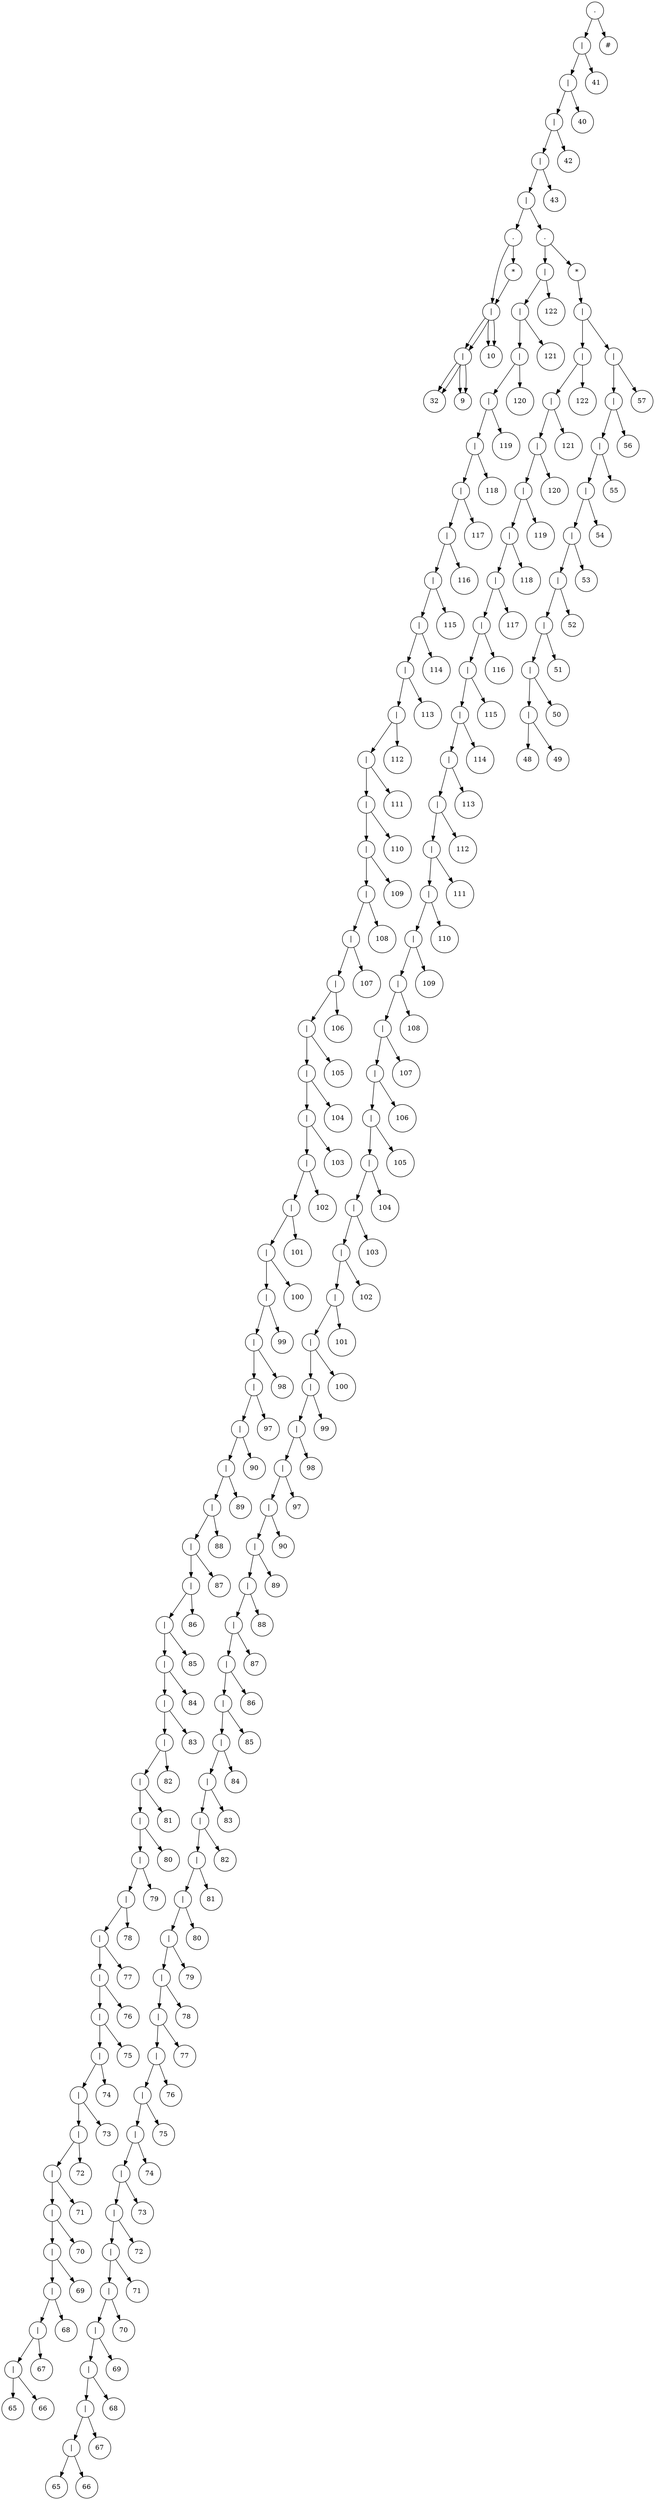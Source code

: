 // resultado
digraph "results/treeDFADirect" {
	graph [rankdir=TB]
	2954390194112 [label="." shape=circle]
	2954390194016 [label="|" shape=circle]
	2954390193920 [label="|" shape=circle]
	2954390193824 [label="|" shape=circle]
	2954390193728 [label="|" shape=circle]
	2954390193632 [label="|" shape=circle]
	2954390002304 [label="." shape=circle]
	2954390002256 [label="|" shape=circle]
	2954390002160 [label="|" shape=circle]
	2954390002064 [label=32 shape=circle]
	2954390002160 -> 2954390002064
	2954390002112 [label=9 shape=circle]
	2954390002160 -> 2954390002112
	2954390002256 -> 2954390002160
	2954390002208 [label=10 shape=circle]
	2954390002256 -> 2954390002208
	2954390002304 -> 2954390002256
	2954390002352 [label="*" shape=circle]
	2954390002256 [label="|" shape=circle]
	2954390002160 [label="|" shape=circle]
	2954390002064 [label=32 shape=circle]
	2954390002160 -> 2954390002064
	2954390002112 [label=9 shape=circle]
	2954390002160 -> 2954390002112
	2954390002256 -> 2954390002160
	2954390002208 [label=10 shape=circle]
	2954390002256 -> 2954390002208
	2954390002352 -> 2954390002256
	2954390002304 -> 2954390002352
	2954390193632 -> 2954390002304
	2954390193584 [label="." shape=circle]
	2954390007296 [label="|" shape=circle]
	2954390007200 [label="|" shape=circle]
	2954390007104 [label="|" shape=circle]
	2954390007008 [label="|" shape=circle]
	2954390006912 [label="|" shape=circle]
	2954390006816 [label="|" shape=circle]
	2954390006720 [label="|" shape=circle]
	2954390006624 [label="|" shape=circle]
	2954390006528 [label="|" shape=circle]
	2954390006432 [label="|" shape=circle]
	2954390006336 [label="|" shape=circle]
	2954390006240 [label="|" shape=circle]
	2954390006144 [label="|" shape=circle]
	2954390006048 [label="|" shape=circle]
	2954390005952 [label="|" shape=circle]
	2954390005856 [label="|" shape=circle]
	2954390005760 [label="|" shape=circle]
	2954390005664 [label="|" shape=circle]
	2954390005568 [label="|" shape=circle]
	2954390005472 [label="|" shape=circle]
	2954390005376 [label="|" shape=circle]
	2954390005280 [label="|" shape=circle]
	2954390005184 [label="|" shape=circle]
	2954390005088 [label="|" shape=circle]
	2954390004992 [label="|" shape=circle]
	2954390004896 [label="|" shape=circle]
	2954390004800 [label="|" shape=circle]
	2954390004704 [label="|" shape=circle]
	2954390004608 [label="|" shape=circle]
	2954390004512 [label="|" shape=circle]
	2954390004416 [label="|" shape=circle]
	2954390004320 [label="|" shape=circle]
	2954390004224 [label="|" shape=circle]
	2954390004128 [label="|" shape=circle]
	2954390004032 [label="|" shape=circle]
	2954390003936 [label="|" shape=circle]
	2954390003840 [label="|" shape=circle]
	2954390003744 [label="|" shape=circle]
	2954390003648 [label="|" shape=circle]
	2954390003552 [label="|" shape=circle]
	2954390003456 [label="|" shape=circle]
	2954390003360 [label="|" shape=circle]
	2954390003264 [label="|" shape=circle]
	2954390003168 [label="|" shape=circle]
	2954390003072 [label="|" shape=circle]
	2954390002976 [label="|" shape=circle]
	2954390002880 [label="|" shape=circle]
	2954390002784 [label="|" shape=circle]
	2954390002688 [label="|" shape=circle]
	2954390002592 [label="|" shape=circle]
	2954390002496 [label="|" shape=circle]
	2954390002400 [label=65 shape=circle]
	2954390002496 -> 2954390002400
	2954390002448 [label=66 shape=circle]
	2954390002496 -> 2954390002448
	2954390002592 -> 2954390002496
	2954390002544 [label=67 shape=circle]
	2954390002592 -> 2954390002544
	2954390002688 -> 2954390002592
	2954390002640 [label=68 shape=circle]
	2954390002688 -> 2954390002640
	2954390002784 -> 2954390002688
	2954390002736 [label=69 shape=circle]
	2954390002784 -> 2954390002736
	2954390002880 -> 2954390002784
	2954390002832 [label=70 shape=circle]
	2954390002880 -> 2954390002832
	2954390002976 -> 2954390002880
	2954390002928 [label=71 shape=circle]
	2954390002976 -> 2954390002928
	2954390003072 -> 2954390002976
	2954390003024 [label=72 shape=circle]
	2954390003072 -> 2954390003024
	2954390003168 -> 2954390003072
	2954390003120 [label=73 shape=circle]
	2954390003168 -> 2954390003120
	2954390003264 -> 2954390003168
	2954390003216 [label=74 shape=circle]
	2954390003264 -> 2954390003216
	2954390003360 -> 2954390003264
	2954390003312 [label=75 shape=circle]
	2954390003360 -> 2954390003312
	2954390003456 -> 2954390003360
	2954390003408 [label=76 shape=circle]
	2954390003456 -> 2954390003408
	2954390003552 -> 2954390003456
	2954390003504 [label=77 shape=circle]
	2954390003552 -> 2954390003504
	2954390003648 -> 2954390003552
	2954390003600 [label=78 shape=circle]
	2954390003648 -> 2954390003600
	2954390003744 -> 2954390003648
	2954390003696 [label=79 shape=circle]
	2954390003744 -> 2954390003696
	2954390003840 -> 2954390003744
	2954390003792 [label=80 shape=circle]
	2954390003840 -> 2954390003792
	2954390003936 -> 2954390003840
	2954390003888 [label=81 shape=circle]
	2954390003936 -> 2954390003888
	2954390004032 -> 2954390003936
	2954390003984 [label=82 shape=circle]
	2954390004032 -> 2954390003984
	2954390004128 -> 2954390004032
	2954390004080 [label=83 shape=circle]
	2954390004128 -> 2954390004080
	2954390004224 -> 2954390004128
	2954390004176 [label=84 shape=circle]
	2954390004224 -> 2954390004176
	2954390004320 -> 2954390004224
	2954390004272 [label=85 shape=circle]
	2954390004320 -> 2954390004272
	2954390004416 -> 2954390004320
	2954390004368 [label=86 shape=circle]
	2954390004416 -> 2954390004368
	2954390004512 -> 2954390004416
	2954390004464 [label=87 shape=circle]
	2954390004512 -> 2954390004464
	2954390004608 -> 2954390004512
	2954390004560 [label=88 shape=circle]
	2954390004608 -> 2954390004560
	2954390004704 -> 2954390004608
	2954390004656 [label=89 shape=circle]
	2954390004704 -> 2954390004656
	2954390004800 -> 2954390004704
	2954390004752 [label=90 shape=circle]
	2954390004800 -> 2954390004752
	2954390004896 -> 2954390004800
	2954390004848 [label=97 shape=circle]
	2954390004896 -> 2954390004848
	2954390004992 -> 2954390004896
	2954390004944 [label=98 shape=circle]
	2954390004992 -> 2954390004944
	2954390005088 -> 2954390004992
	2954390005040 [label=99 shape=circle]
	2954390005088 -> 2954390005040
	2954390005184 -> 2954390005088
	2954390005136 [label=100 shape=circle]
	2954390005184 -> 2954390005136
	2954390005280 -> 2954390005184
	2954390005232 [label=101 shape=circle]
	2954390005280 -> 2954390005232
	2954390005376 -> 2954390005280
	2954390005328 [label=102 shape=circle]
	2954390005376 -> 2954390005328
	2954390005472 -> 2954390005376
	2954390005424 [label=103 shape=circle]
	2954390005472 -> 2954390005424
	2954390005568 -> 2954390005472
	2954390005520 [label=104 shape=circle]
	2954390005568 -> 2954390005520
	2954390005664 -> 2954390005568
	2954390005616 [label=105 shape=circle]
	2954390005664 -> 2954390005616
	2954390005760 -> 2954390005664
	2954390005712 [label=106 shape=circle]
	2954390005760 -> 2954390005712
	2954390005856 -> 2954390005760
	2954390005808 [label=107 shape=circle]
	2954390005856 -> 2954390005808
	2954390005952 -> 2954390005856
	2954390005904 [label=108 shape=circle]
	2954390005952 -> 2954390005904
	2954390006048 -> 2954390005952
	2954390006000 [label=109 shape=circle]
	2954390006048 -> 2954390006000
	2954390006144 -> 2954390006048
	2954390006096 [label=110 shape=circle]
	2954390006144 -> 2954390006096
	2954390006240 -> 2954390006144
	2954390006192 [label=111 shape=circle]
	2954390006240 -> 2954390006192
	2954390006336 -> 2954390006240
	2954390006288 [label=112 shape=circle]
	2954390006336 -> 2954390006288
	2954390006432 -> 2954390006336
	2954390006384 [label=113 shape=circle]
	2954390006432 -> 2954390006384
	2954390006528 -> 2954390006432
	2954390006480 [label=114 shape=circle]
	2954390006528 -> 2954390006480
	2954390006624 -> 2954390006528
	2954390006576 [label=115 shape=circle]
	2954390006624 -> 2954390006576
	2954390006720 -> 2954390006624
	2954390006672 [label=116 shape=circle]
	2954390006720 -> 2954390006672
	2954390006816 -> 2954390006720
	2954390006768 [label=117 shape=circle]
	2954390006816 -> 2954390006768
	2954390006912 -> 2954390006816
	2954390006864 [label=118 shape=circle]
	2954390006912 -> 2954390006864
	2954390007008 -> 2954390006912
	2954390006960 [label=119 shape=circle]
	2954390007008 -> 2954390006960
	2954390007104 -> 2954390007008
	2954390007056 [label=120 shape=circle]
	2954390007104 -> 2954390007056
	2954390007200 -> 2954390007104
	2954390007152 [label=121 shape=circle]
	2954390007200 -> 2954390007152
	2954390007296 -> 2954390007200
	2954390007248 [label=122 shape=circle]
	2954390007296 -> 2954390007248
	2954390193584 -> 2954390007296
	2954390193536 [label="*" shape=circle]
	2954390193488 [label="|" shape=circle]
	2954390192528 [label="|" shape=circle]
	2954390192432 [label="|" shape=circle]
	2954390192336 [label="|" shape=circle]
	2954390192240 [label="|" shape=circle]
	2954390011856 [label="|" shape=circle]
	2954390011760 [label="|" shape=circle]
	2954390011664 [label="|" shape=circle]
	2954390011568 [label="|" shape=circle]
	2954390011472 [label="|" shape=circle]
	2954390011376 [label="|" shape=circle]
	2954390011280 [label="|" shape=circle]
	2954390011184 [label="|" shape=circle]
	2954390011088 [label="|" shape=circle]
	2954390010992 [label="|" shape=circle]
	2954390010896 [label="|" shape=circle]
	2954390010800 [label="|" shape=circle]
	2954390010704 [label="|" shape=circle]
	2954390010608 [label="|" shape=circle]
	2954390010512 [label="|" shape=circle]
	2954390010416 [label="|" shape=circle]
	2954390010320 [label="|" shape=circle]
	2954390010224 [label="|" shape=circle]
	2954390010128 [label="|" shape=circle]
	2954390010032 [label="|" shape=circle]
	2954390009936 [label="|" shape=circle]
	2954390009840 [label="|" shape=circle]
	2954390009744 [label="|" shape=circle]
	2954390009648 [label="|" shape=circle]
	2954390009552 [label="|" shape=circle]
	2954390009456 [label="|" shape=circle]
	2954390009360 [label="|" shape=circle]
	2954390009264 [label="|" shape=circle]
	2954390009168 [label="|" shape=circle]
	2954390009072 [label="|" shape=circle]
	2954390008976 [label="|" shape=circle]
	2954390008880 [label="|" shape=circle]
	2954390008784 [label="|" shape=circle]
	2954390008688 [label="|" shape=circle]
	2954390008592 [label="|" shape=circle]
	2954390008496 [label="|" shape=circle]
	2954390008400 [label="|" shape=circle]
	2954390008304 [label="|" shape=circle]
	2954390008208 [label="|" shape=circle]
	2954390008112 [label="|" shape=circle]
	2954390008016 [label="|" shape=circle]
	2954390007920 [label="|" shape=circle]
	2954390007824 [label="|" shape=circle]
	2954390007728 [label="|" shape=circle]
	2954390007632 [label="|" shape=circle]
	2954390007536 [label="|" shape=circle]
	2954390007440 [label="|" shape=circle]
	2954390007344 [label=65 shape=circle]
	2954390007440 -> 2954390007344
	2954390007392 [label=66 shape=circle]
	2954390007440 -> 2954390007392
	2954390007536 -> 2954390007440
	2954390007488 [label=67 shape=circle]
	2954390007536 -> 2954390007488
	2954390007632 -> 2954390007536
	2954390007584 [label=68 shape=circle]
	2954390007632 -> 2954390007584
	2954390007728 -> 2954390007632
	2954390007680 [label=69 shape=circle]
	2954390007728 -> 2954390007680
	2954390007824 -> 2954390007728
	2954390007776 [label=70 shape=circle]
	2954390007824 -> 2954390007776
	2954390007920 -> 2954390007824
	2954390007872 [label=71 shape=circle]
	2954390007920 -> 2954390007872
	2954390008016 -> 2954390007920
	2954390007968 [label=72 shape=circle]
	2954390008016 -> 2954390007968
	2954390008112 -> 2954390008016
	2954390008064 [label=73 shape=circle]
	2954390008112 -> 2954390008064
	2954390008208 -> 2954390008112
	2954390008160 [label=74 shape=circle]
	2954390008208 -> 2954390008160
	2954390008304 -> 2954390008208
	2954390008256 [label=75 shape=circle]
	2954390008304 -> 2954390008256
	2954390008400 -> 2954390008304
	2954390008352 [label=76 shape=circle]
	2954390008400 -> 2954390008352
	2954390008496 -> 2954390008400
	2954390008448 [label=77 shape=circle]
	2954390008496 -> 2954390008448
	2954390008592 -> 2954390008496
	2954390008544 [label=78 shape=circle]
	2954390008592 -> 2954390008544
	2954390008688 -> 2954390008592
	2954390008640 [label=79 shape=circle]
	2954390008688 -> 2954390008640
	2954390008784 -> 2954390008688
	2954390008736 [label=80 shape=circle]
	2954390008784 -> 2954390008736
	2954390008880 -> 2954390008784
	2954390008832 [label=81 shape=circle]
	2954390008880 -> 2954390008832
	2954390008976 -> 2954390008880
	2954390008928 [label=82 shape=circle]
	2954390008976 -> 2954390008928
	2954390009072 -> 2954390008976
	2954390009024 [label=83 shape=circle]
	2954390009072 -> 2954390009024
	2954390009168 -> 2954390009072
	2954390009120 [label=84 shape=circle]
	2954390009168 -> 2954390009120
	2954390009264 -> 2954390009168
	2954390009216 [label=85 shape=circle]
	2954390009264 -> 2954390009216
	2954390009360 -> 2954390009264
	2954390009312 [label=86 shape=circle]
	2954390009360 -> 2954390009312
	2954390009456 -> 2954390009360
	2954390009408 [label=87 shape=circle]
	2954390009456 -> 2954390009408
	2954390009552 -> 2954390009456
	2954390009504 [label=88 shape=circle]
	2954390009552 -> 2954390009504
	2954390009648 -> 2954390009552
	2954390009600 [label=89 shape=circle]
	2954390009648 -> 2954390009600
	2954390009744 -> 2954390009648
	2954390009696 [label=90 shape=circle]
	2954390009744 -> 2954390009696
	2954390009840 -> 2954390009744
	2954390009792 [label=97 shape=circle]
	2954390009840 -> 2954390009792
	2954390009936 -> 2954390009840
	2954390009888 [label=98 shape=circle]
	2954390009936 -> 2954390009888
	2954390010032 -> 2954390009936
	2954390009984 [label=99 shape=circle]
	2954390010032 -> 2954390009984
	2954390010128 -> 2954390010032
	2954390010080 [label=100 shape=circle]
	2954390010128 -> 2954390010080
	2954390010224 -> 2954390010128
	2954390010176 [label=101 shape=circle]
	2954390010224 -> 2954390010176
	2954390010320 -> 2954390010224
	2954390010272 [label=102 shape=circle]
	2954390010320 -> 2954390010272
	2954390010416 -> 2954390010320
	2954390010368 [label=103 shape=circle]
	2954390010416 -> 2954390010368
	2954390010512 -> 2954390010416
	2954390010464 [label=104 shape=circle]
	2954390010512 -> 2954390010464
	2954390010608 -> 2954390010512
	2954390010560 [label=105 shape=circle]
	2954390010608 -> 2954390010560
	2954390010704 -> 2954390010608
	2954390010656 [label=106 shape=circle]
	2954390010704 -> 2954390010656
	2954390010800 -> 2954390010704
	2954390010752 [label=107 shape=circle]
	2954390010800 -> 2954390010752
	2954390010896 -> 2954390010800
	2954390010848 [label=108 shape=circle]
	2954390010896 -> 2954390010848
	2954390010992 -> 2954390010896
	2954390010944 [label=109 shape=circle]
	2954390010992 -> 2954390010944
	2954390011088 -> 2954390010992
	2954390011040 [label=110 shape=circle]
	2954390011088 -> 2954390011040
	2954390011184 -> 2954390011088
	2954390011136 [label=111 shape=circle]
	2954390011184 -> 2954390011136
	2954390011280 -> 2954390011184
	2954390011232 [label=112 shape=circle]
	2954390011280 -> 2954390011232
	2954390011376 -> 2954390011280
	2954390011328 [label=113 shape=circle]
	2954390011376 -> 2954390011328
	2954390011472 -> 2954390011376
	2954390011424 [label=114 shape=circle]
	2954390011472 -> 2954390011424
	2954390011568 -> 2954390011472
	2954390011520 [label=115 shape=circle]
	2954390011568 -> 2954390011520
	2954390011664 -> 2954390011568
	2954390011616 [label=116 shape=circle]
	2954390011664 -> 2954390011616
	2954390011760 -> 2954390011664
	2954390011712 [label=117 shape=circle]
	2954390011760 -> 2954390011712
	2954390011856 -> 2954390011760
	2954390011808 [label=118 shape=circle]
	2954390011856 -> 2954390011808
	2954390192240 -> 2954390011856
	2954390192192 [label=119 shape=circle]
	2954390192240 -> 2954390192192
	2954390192336 -> 2954390192240
	2954390192288 [label=120 shape=circle]
	2954390192336 -> 2954390192288
	2954390192432 -> 2954390192336
	2954390192384 [label=121 shape=circle]
	2954390192432 -> 2954390192384
	2954390192528 -> 2954390192432
	2954390192480 [label=122 shape=circle]
	2954390192528 -> 2954390192480
	2954390193488 -> 2954390192528
	2954390193440 [label="|" shape=circle]
	2954390193344 [label="|" shape=circle]
	2954390193248 [label="|" shape=circle]
	2954390193152 [label="|" shape=circle]
	2954390193056 [label="|" shape=circle]
	2954390192960 [label="|" shape=circle]
	2954390192864 [label="|" shape=circle]
	2954390192768 [label="|" shape=circle]
	2954390192672 [label="|" shape=circle]
	2954390192576 [label=48 shape=circle]
	2954390192672 -> 2954390192576
	2954390192624 [label=49 shape=circle]
	2954390192672 -> 2954390192624
	2954390192768 -> 2954390192672
	2954390192720 [label=50 shape=circle]
	2954390192768 -> 2954390192720
	2954390192864 -> 2954390192768
	2954390192816 [label=51 shape=circle]
	2954390192864 -> 2954390192816
	2954390192960 -> 2954390192864
	2954390192912 [label=52 shape=circle]
	2954390192960 -> 2954390192912
	2954390193056 -> 2954390192960
	2954390193008 [label=53 shape=circle]
	2954390193056 -> 2954390193008
	2954390193152 -> 2954390193056
	2954390193104 [label=54 shape=circle]
	2954390193152 -> 2954390193104
	2954390193248 -> 2954390193152
	2954390193200 [label=55 shape=circle]
	2954390193248 -> 2954390193200
	2954390193344 -> 2954390193248
	2954390193296 [label=56 shape=circle]
	2954390193344 -> 2954390193296
	2954390193440 -> 2954390193344
	2954390193392 [label=57 shape=circle]
	2954390193440 -> 2954390193392
	2954390193488 -> 2954390193440
	2954390193536 -> 2954390193488
	2954390193584 -> 2954390193536
	2954390193632 -> 2954390193584
	2954390193728 -> 2954390193632
	2954390193680 [label=43 shape=circle]
	2954390193728 -> 2954390193680
	2954390193824 -> 2954390193728
	2954390193776 [label=42 shape=circle]
	2954390193824 -> 2954390193776
	2954390193920 -> 2954390193824
	2954390193872 [label=40 shape=circle]
	2954390193920 -> 2954390193872
	2954390194016 -> 2954390193920
	2954390193968 [label=41 shape=circle]
	2954390194016 -> 2954390193968
	2954390194112 -> 2954390194016
	2954390194064 [label="#" shape=circle]
	2954390194112 -> 2954390194064
}
